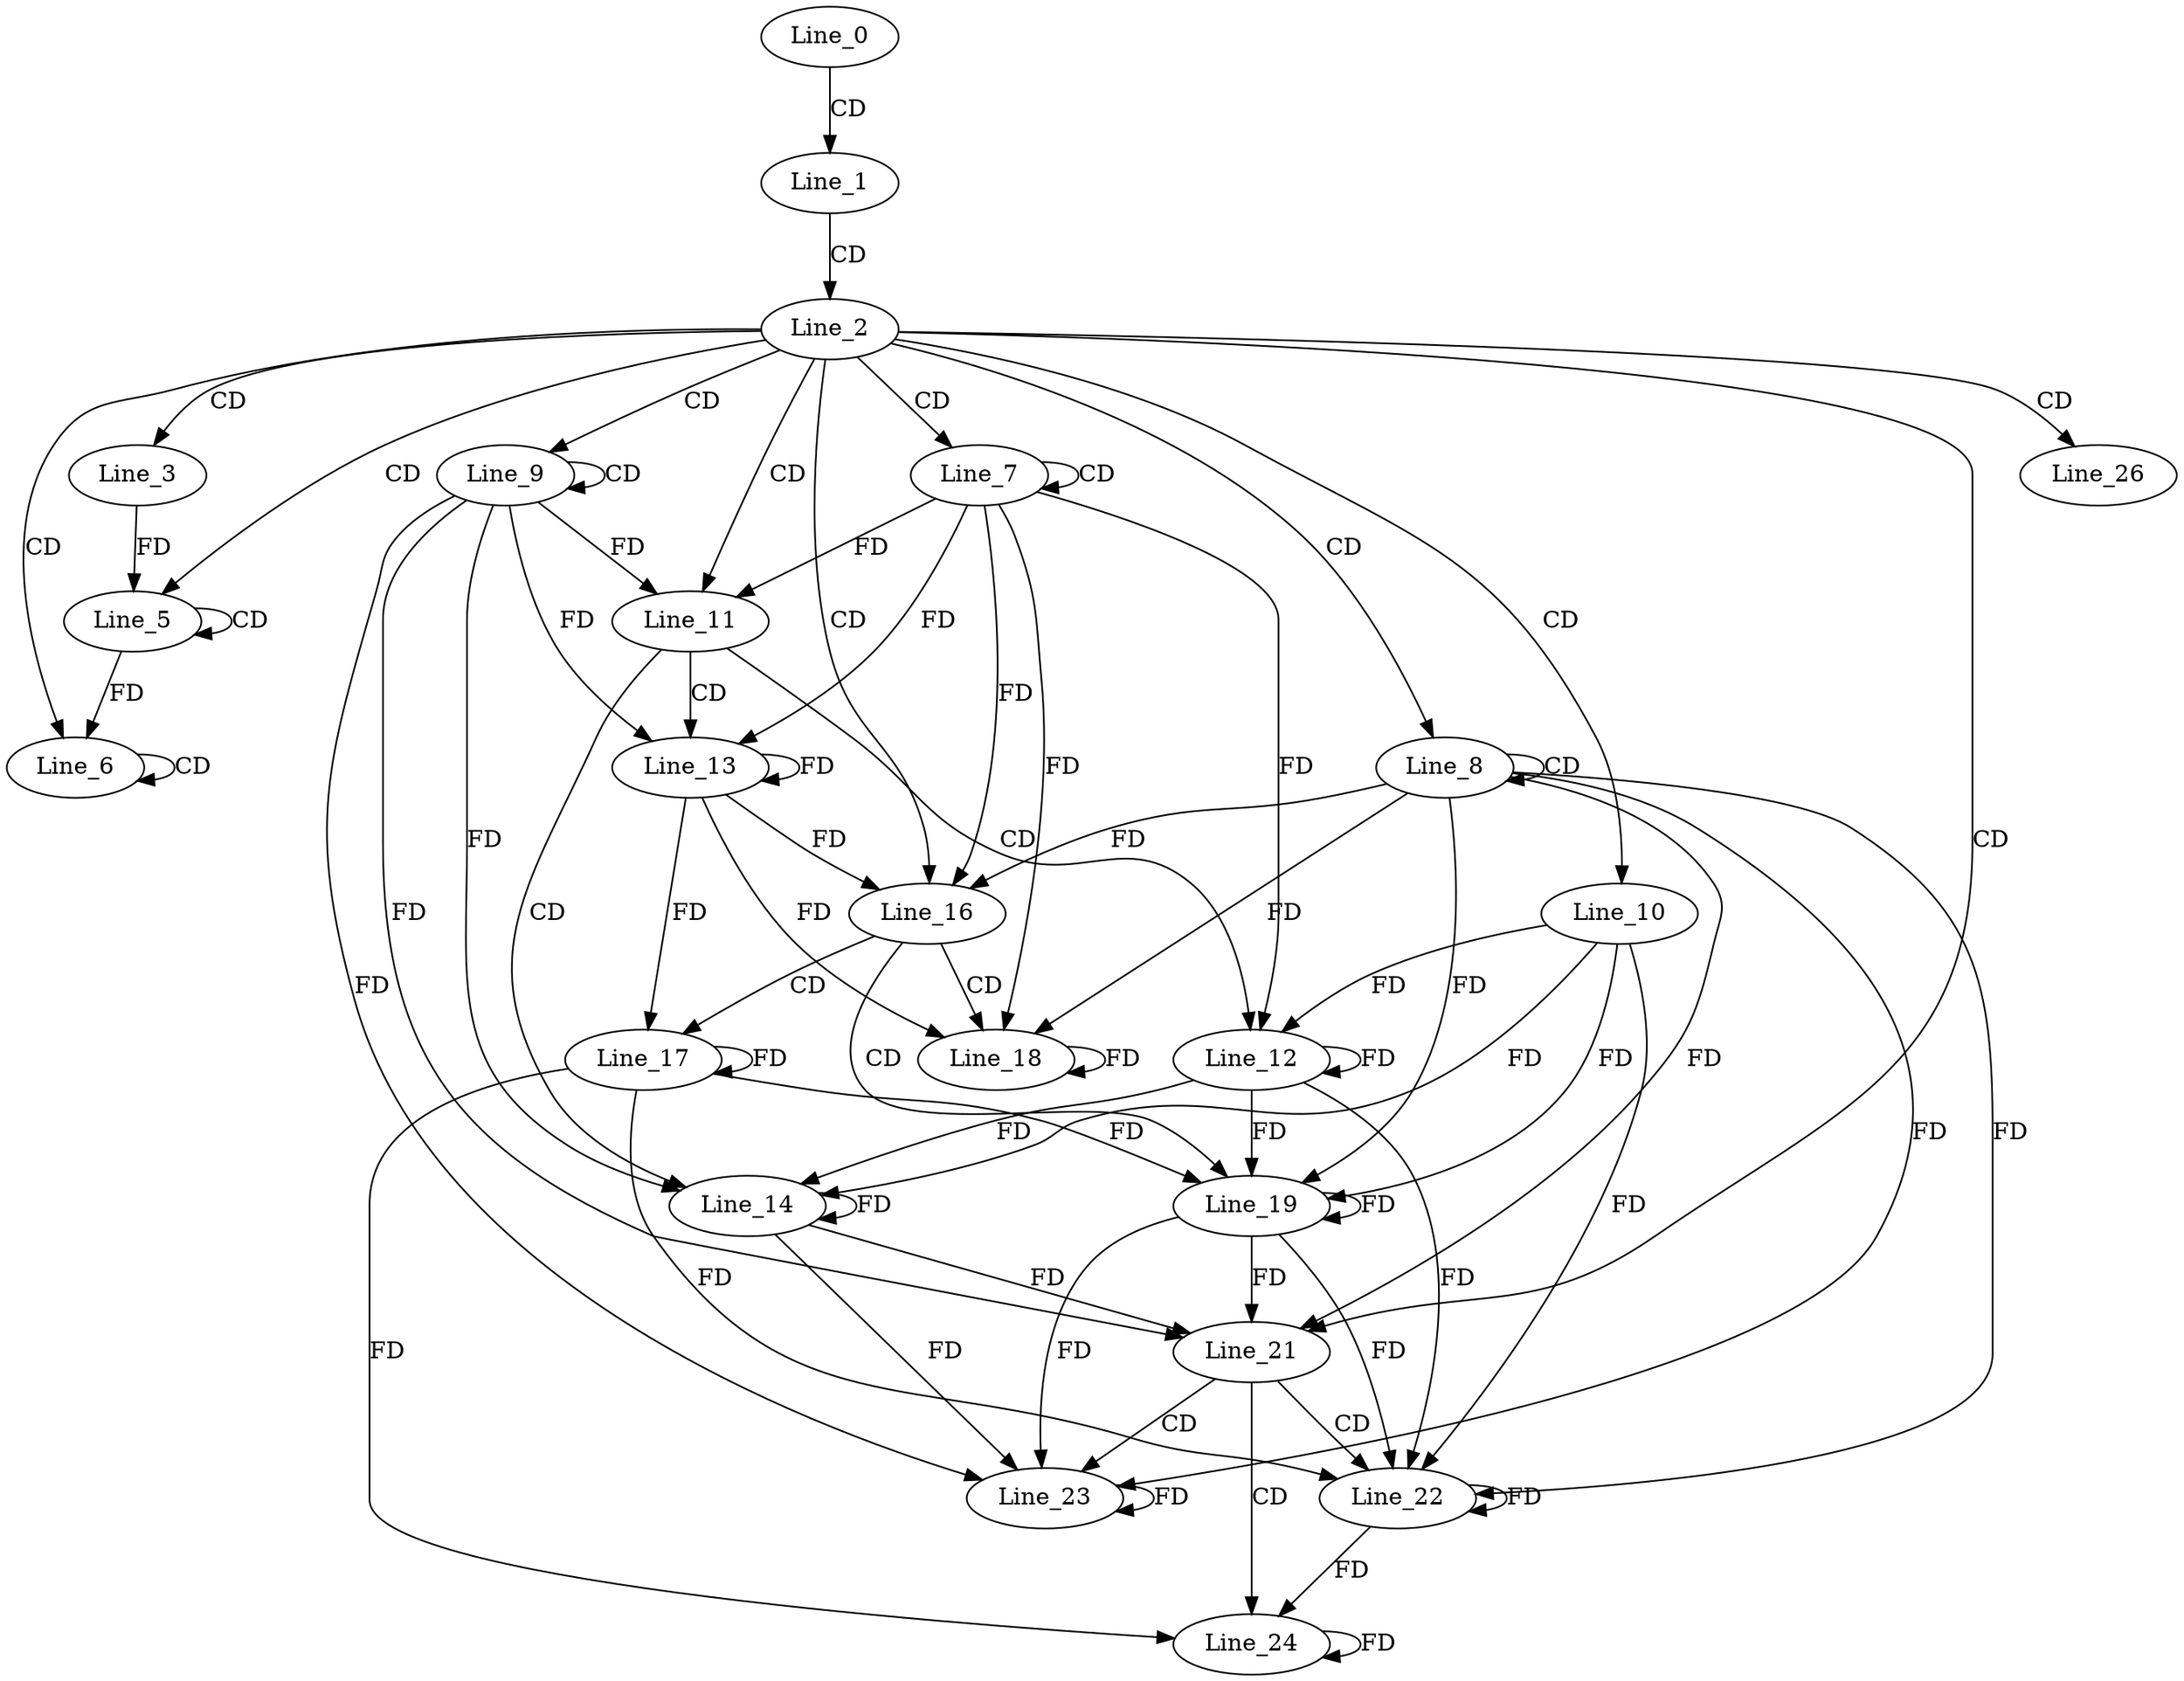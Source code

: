 digraph G {
  Line_0;
  Line_1;
  Line_2;
  Line_3;
  Line_5;
  Line_5;
  Line_6;
  Line_6;
  Line_7;
  Line_7;
  Line_8;
  Line_8;
  Line_9;
  Line_9;
  Line_10;
  Line_11;
  Line_12;
  Line_13;
  Line_14;
  Line_16;
  Line_17;
  Line_18;
  Line_19;
  Line_21;
  Line_22;
  Line_23;
  Line_24;
  Line_26;
  Line_0 -> Line_1 [ label="CD" ];
  Line_1 -> Line_2 [ label="CD" ];
  Line_2 -> Line_3 [ label="CD" ];
  Line_2 -> Line_5 [ label="CD" ];
  Line_5 -> Line_5 [ label="CD" ];
  Line_3 -> Line_5 [ label="FD" ];
  Line_2 -> Line_6 [ label="CD" ];
  Line_6 -> Line_6 [ label="CD" ];
  Line_5 -> Line_6 [ label="FD" ];
  Line_2 -> Line_7 [ label="CD" ];
  Line_7 -> Line_7 [ label="CD" ];
  Line_2 -> Line_8 [ label="CD" ];
  Line_8 -> Line_8 [ label="CD" ];
  Line_2 -> Line_9 [ label="CD" ];
  Line_9 -> Line_9 [ label="CD" ];
  Line_2 -> Line_10 [ label="CD" ];
  Line_2 -> Line_11 [ label="CD" ];
  Line_7 -> Line_11 [ label="FD" ];
  Line_9 -> Line_11 [ label="FD" ];
  Line_11 -> Line_12 [ label="CD" ];
  Line_10 -> Line_12 [ label="FD" ];
  Line_12 -> Line_12 [ label="FD" ];
  Line_7 -> Line_12 [ label="FD" ];
  Line_11 -> Line_13 [ label="CD" ];
  Line_7 -> Line_13 [ label="FD" ];
  Line_13 -> Line_13 [ label="FD" ];
  Line_9 -> Line_13 [ label="FD" ];
  Line_11 -> Line_14 [ label="CD" ];
  Line_9 -> Line_14 [ label="FD" ];
  Line_14 -> Line_14 [ label="FD" ];
  Line_10 -> Line_14 [ label="FD" ];
  Line_12 -> Line_14 [ label="FD" ];
  Line_2 -> Line_16 [ label="CD" ];
  Line_7 -> Line_16 [ label="FD" ];
  Line_13 -> Line_16 [ label="FD" ];
  Line_8 -> Line_16 [ label="FD" ];
  Line_16 -> Line_17 [ label="CD" ];
  Line_17 -> Line_17 [ label="FD" ];
  Line_13 -> Line_17 [ label="FD" ];
  Line_16 -> Line_18 [ label="CD" ];
  Line_7 -> Line_18 [ label="FD" ];
  Line_13 -> Line_18 [ label="FD" ];
  Line_18 -> Line_18 [ label="FD" ];
  Line_8 -> Line_18 [ label="FD" ];
  Line_16 -> Line_19 [ label="CD" ];
  Line_8 -> Line_19 [ label="FD" ];
  Line_19 -> Line_19 [ label="FD" ];
  Line_10 -> Line_19 [ label="FD" ];
  Line_12 -> Line_19 [ label="FD" ];
  Line_17 -> Line_19 [ label="FD" ];
  Line_2 -> Line_21 [ label="CD" ];
  Line_8 -> Line_21 [ label="FD" ];
  Line_19 -> Line_21 [ label="FD" ];
  Line_9 -> Line_21 [ label="FD" ];
  Line_14 -> Line_21 [ label="FD" ];
  Line_21 -> Line_22 [ label="CD" ];
  Line_10 -> Line_22 [ label="FD" ];
  Line_12 -> Line_22 [ label="FD" ];
  Line_17 -> Line_22 [ label="FD" ];
  Line_22 -> Line_22 [ label="FD" ];
  Line_8 -> Line_22 [ label="FD" ];
  Line_19 -> Line_22 [ label="FD" ];
  Line_21 -> Line_23 [ label="CD" ];
  Line_8 -> Line_23 [ label="FD" ];
  Line_19 -> Line_23 [ label="FD" ];
  Line_23 -> Line_23 [ label="FD" ];
  Line_9 -> Line_23 [ label="FD" ];
  Line_14 -> Line_23 [ label="FD" ];
  Line_21 -> Line_24 [ label="CD" ];
  Line_24 -> Line_24 [ label="FD" ];
  Line_17 -> Line_24 [ label="FD" ];
  Line_22 -> Line_24 [ label="FD" ];
  Line_2 -> Line_26 [ label="CD" ];
}
